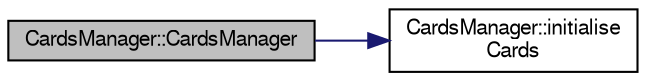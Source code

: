 digraph G
{
  edge [fontname="FreeSans",fontsize="10",labelfontname="FreeSans",labelfontsize="10"];
  node [fontname="FreeSans",fontsize="10",shape=record];
  rankdir="LR";
  Node1 [label="CardsManager::CardsManager",height=0.2,width=0.4,color="black", fillcolor="grey75", style="filled" fontcolor="black"];
  Node1 -> Node2 [color="midnightblue",fontsize="10",style="solid",fontname="FreeSans"];
  Node2 [label="CardsManager::initialise\lCards",height=0.2,width=0.4,color="black", fillcolor="white", style="filled",URL="$class_cards_manager.html#a3abf704f2782084e933cf06c42c562af",tooltip="method that initialises all the cards"];
}
